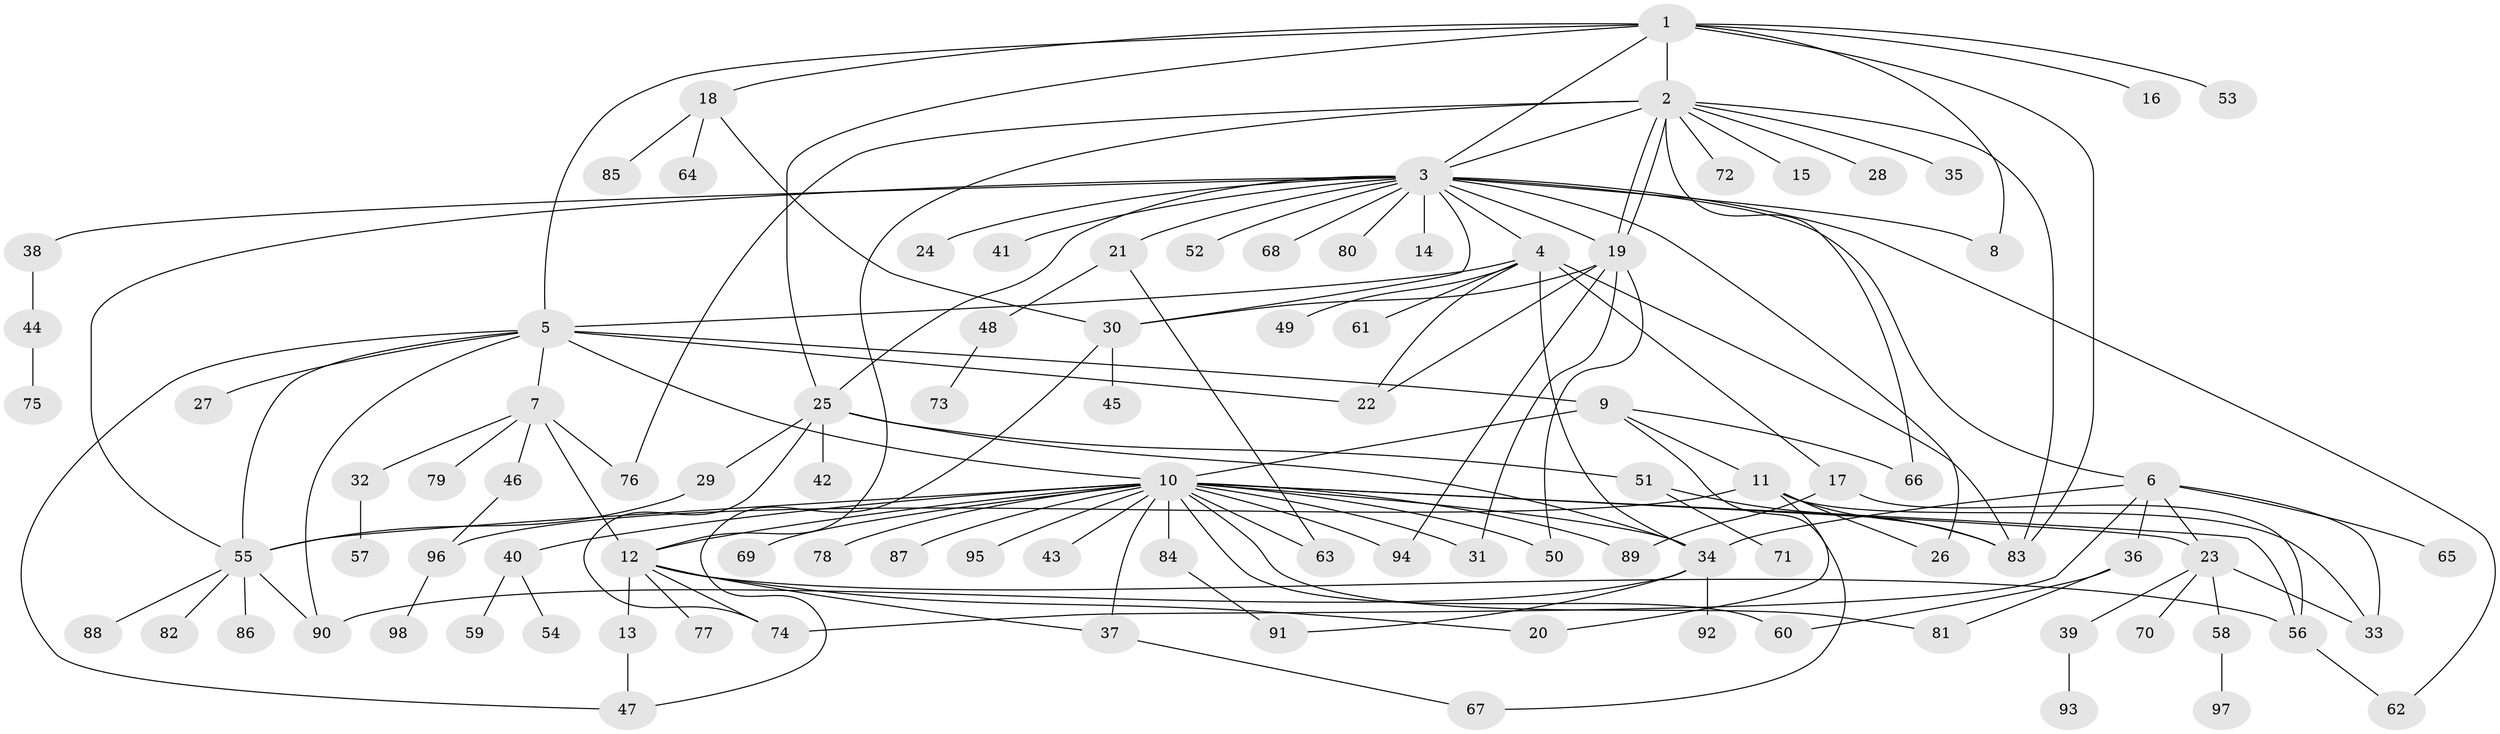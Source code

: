 // Generated by graph-tools (version 1.1) at 2025/35/03/09/25 02:35:19]
// undirected, 98 vertices, 147 edges
graph export_dot {
graph [start="1"]
  node [color=gray90,style=filled];
  1;
  2;
  3;
  4;
  5;
  6;
  7;
  8;
  9;
  10;
  11;
  12;
  13;
  14;
  15;
  16;
  17;
  18;
  19;
  20;
  21;
  22;
  23;
  24;
  25;
  26;
  27;
  28;
  29;
  30;
  31;
  32;
  33;
  34;
  35;
  36;
  37;
  38;
  39;
  40;
  41;
  42;
  43;
  44;
  45;
  46;
  47;
  48;
  49;
  50;
  51;
  52;
  53;
  54;
  55;
  56;
  57;
  58;
  59;
  60;
  61;
  62;
  63;
  64;
  65;
  66;
  67;
  68;
  69;
  70;
  71;
  72;
  73;
  74;
  75;
  76;
  77;
  78;
  79;
  80;
  81;
  82;
  83;
  84;
  85;
  86;
  87;
  88;
  89;
  90;
  91;
  92;
  93;
  94;
  95;
  96;
  97;
  98;
  1 -- 2;
  1 -- 3;
  1 -- 5;
  1 -- 8;
  1 -- 16;
  1 -- 18;
  1 -- 25;
  1 -- 53;
  1 -- 83;
  2 -- 3;
  2 -- 12;
  2 -- 15;
  2 -- 19;
  2 -- 19;
  2 -- 28;
  2 -- 35;
  2 -- 66;
  2 -- 72;
  2 -- 76;
  2 -- 83;
  3 -- 4;
  3 -- 6;
  3 -- 8;
  3 -- 14;
  3 -- 19;
  3 -- 21;
  3 -- 24;
  3 -- 25;
  3 -- 26;
  3 -- 30;
  3 -- 38;
  3 -- 41;
  3 -- 52;
  3 -- 55;
  3 -- 62;
  3 -- 68;
  3 -- 80;
  4 -- 5;
  4 -- 17;
  4 -- 22;
  4 -- 34;
  4 -- 49;
  4 -- 61;
  4 -- 83;
  5 -- 7;
  5 -- 9;
  5 -- 10;
  5 -- 22;
  5 -- 27;
  5 -- 47;
  5 -- 55;
  5 -- 90;
  6 -- 23;
  6 -- 33;
  6 -- 34;
  6 -- 36;
  6 -- 65;
  6 -- 74;
  7 -- 12;
  7 -- 32;
  7 -- 46;
  7 -- 76;
  7 -- 79;
  9 -- 10;
  9 -- 11;
  9 -- 66;
  9 -- 67;
  10 -- 12;
  10 -- 23;
  10 -- 31;
  10 -- 34;
  10 -- 37;
  10 -- 40;
  10 -- 43;
  10 -- 50;
  10 -- 55;
  10 -- 56;
  10 -- 60;
  10 -- 63;
  10 -- 69;
  10 -- 78;
  10 -- 81;
  10 -- 84;
  10 -- 87;
  10 -- 89;
  10 -- 94;
  10 -- 95;
  11 -- 20;
  11 -- 26;
  11 -- 33;
  11 -- 83;
  11 -- 96;
  12 -- 13;
  12 -- 20;
  12 -- 37;
  12 -- 56;
  12 -- 74;
  12 -- 77;
  13 -- 47;
  17 -- 56;
  17 -- 89;
  18 -- 30;
  18 -- 64;
  18 -- 85;
  19 -- 22;
  19 -- 30;
  19 -- 31;
  19 -- 50;
  19 -- 94;
  21 -- 48;
  21 -- 63;
  23 -- 33;
  23 -- 39;
  23 -- 58;
  23 -- 70;
  25 -- 29;
  25 -- 34;
  25 -- 42;
  25 -- 51;
  25 -- 74;
  29 -- 55;
  30 -- 45;
  30 -- 47;
  32 -- 57;
  34 -- 90;
  34 -- 91;
  34 -- 92;
  36 -- 60;
  36 -- 81;
  37 -- 67;
  38 -- 44;
  39 -- 93;
  40 -- 54;
  40 -- 59;
  44 -- 75;
  46 -- 96;
  48 -- 73;
  51 -- 71;
  51 -- 83;
  55 -- 82;
  55 -- 86;
  55 -- 88;
  55 -- 90;
  56 -- 62;
  58 -- 97;
  84 -- 91;
  96 -- 98;
}
